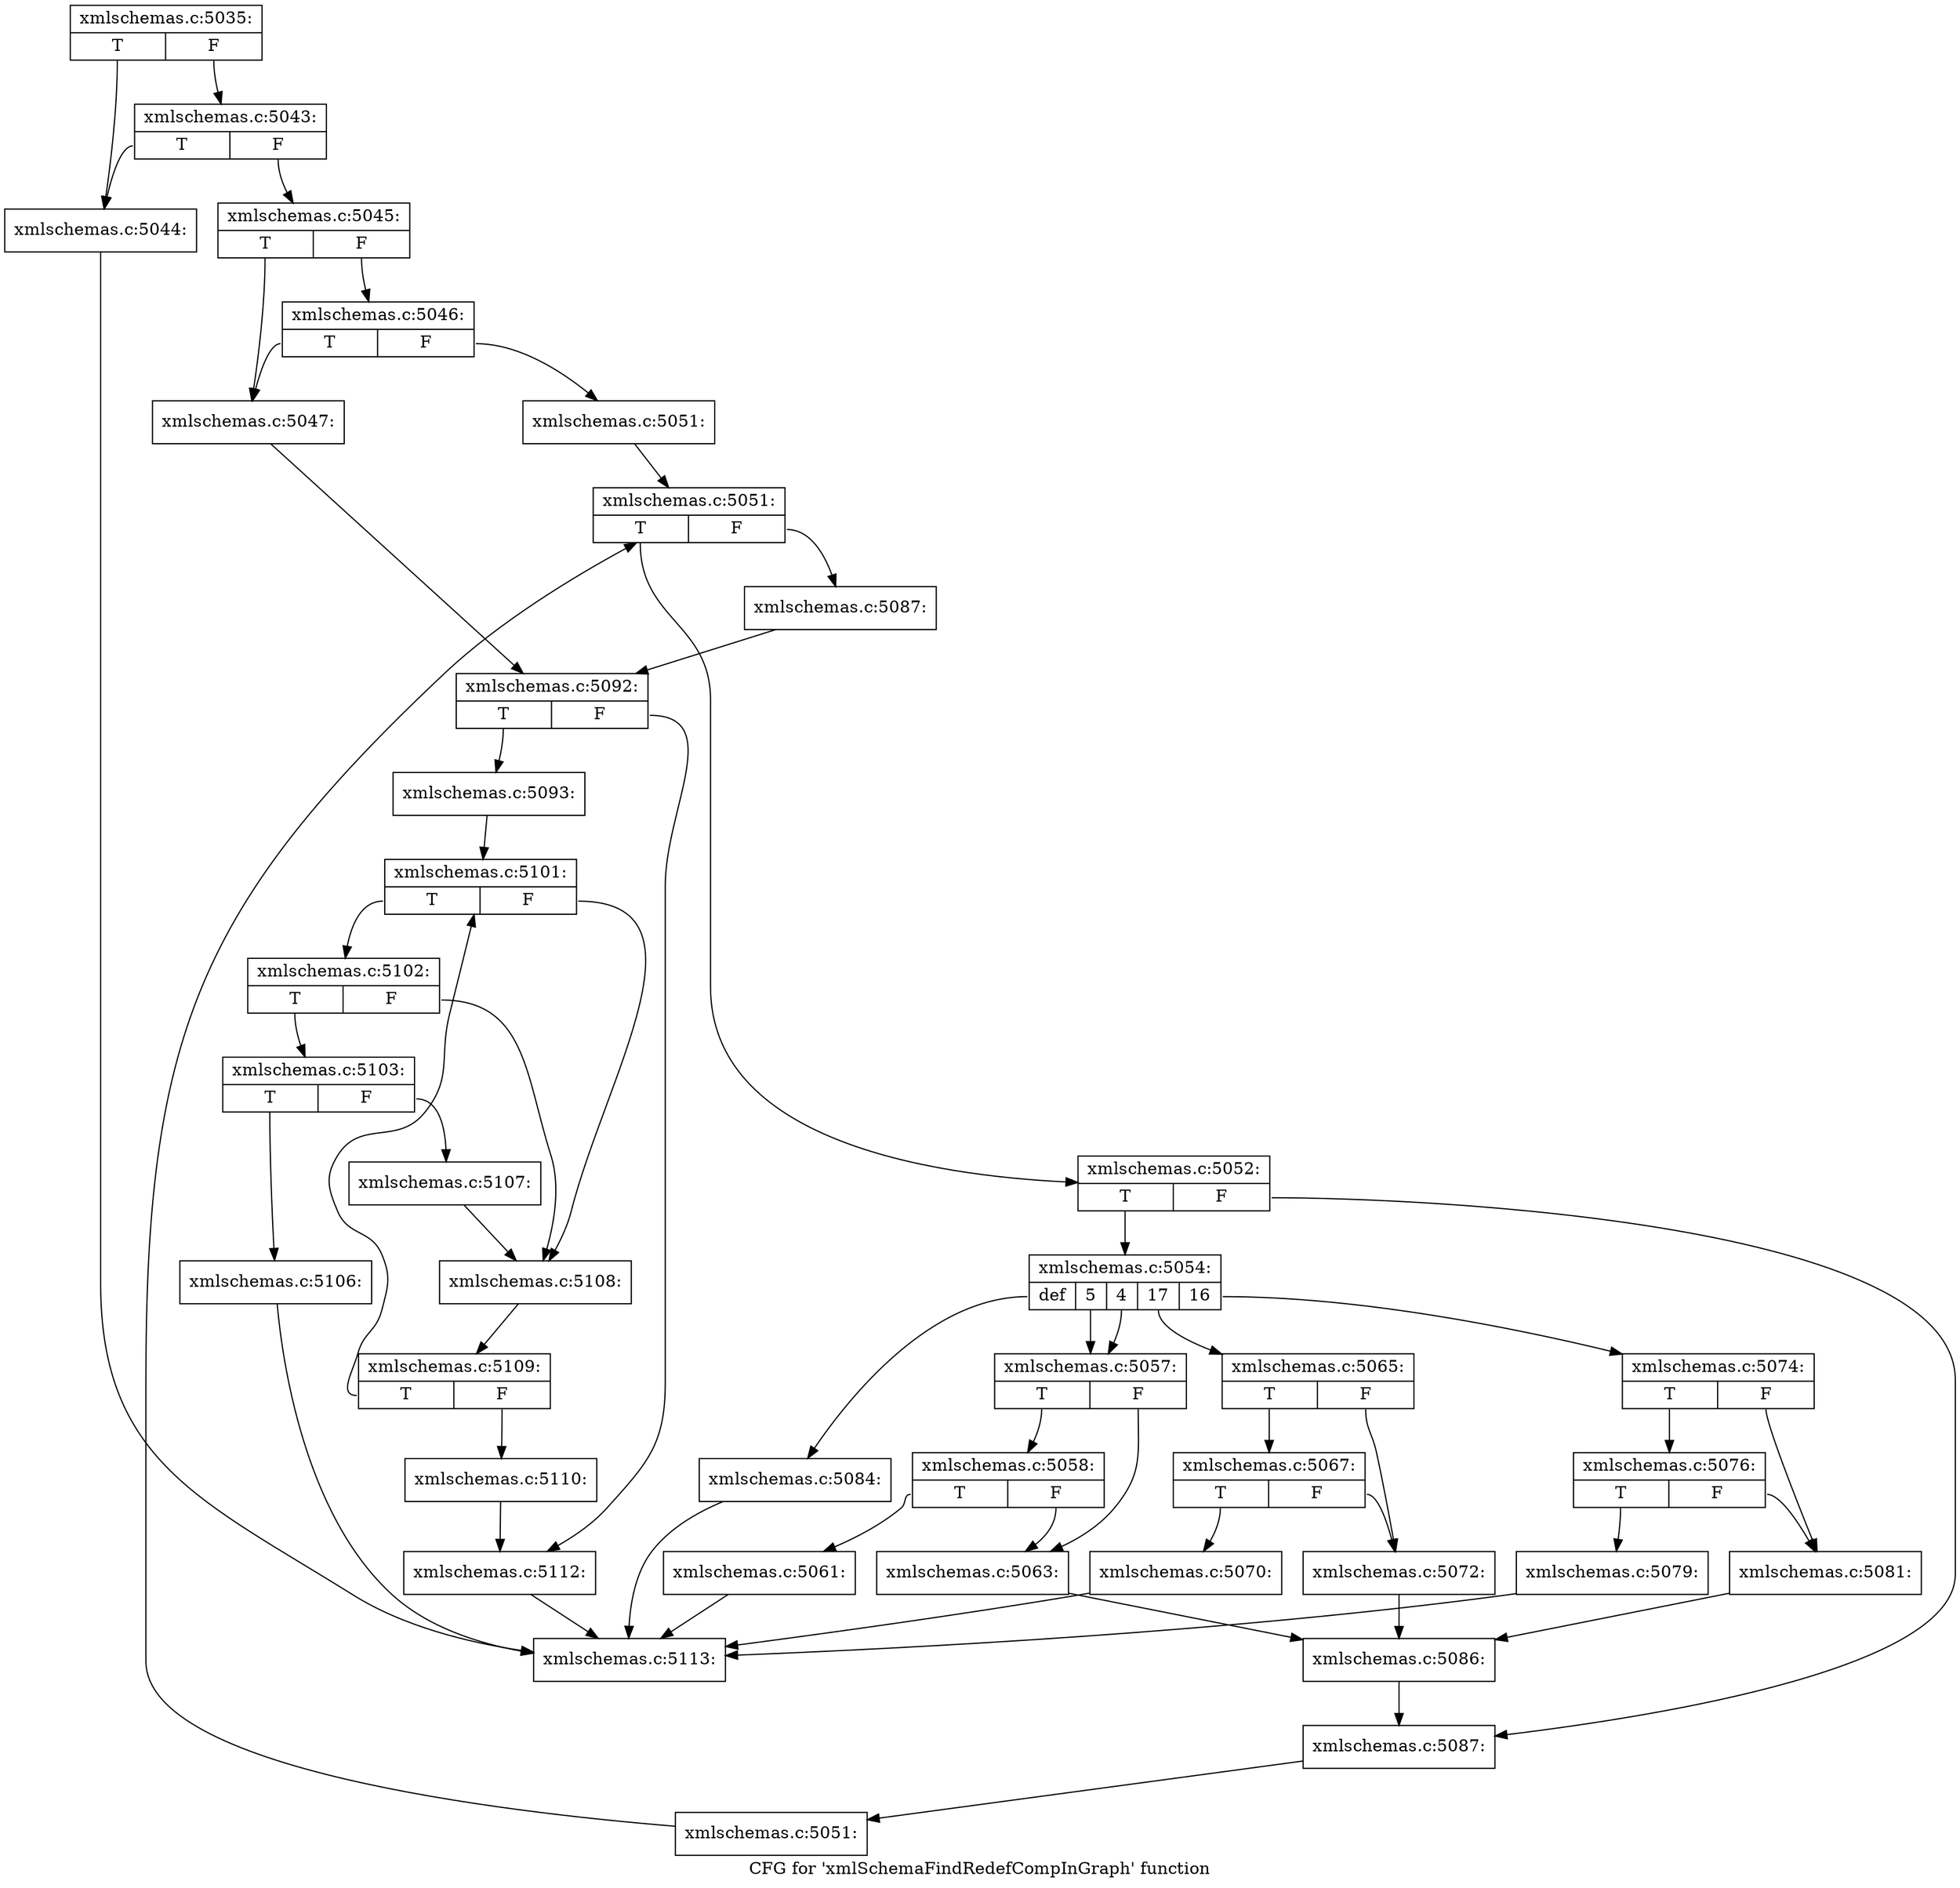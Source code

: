 digraph "CFG for 'xmlSchemaFindRedefCompInGraph' function" {
	label="CFG for 'xmlSchemaFindRedefCompInGraph' function";

	Node0x5035a60 [shape=record,label="{xmlschemas.c:5035:|{<s0>T|<s1>F}}"];
	Node0x5035a60:s0 -> Node0x5048b50;
	Node0x5035a60:s1 -> Node0x5048bf0;
	Node0x5048bf0 [shape=record,label="{xmlschemas.c:5043:|{<s0>T|<s1>F}}"];
	Node0x5048bf0:s0 -> Node0x5048b50;
	Node0x5048bf0:s1 -> Node0x5048ba0;
	Node0x5048b50 [shape=record,label="{xmlschemas.c:5044:}"];
	Node0x5048b50 -> Node0x5047040;
	Node0x5048ba0 [shape=record,label="{xmlschemas.c:5045:|{<s0>T|<s1>F}}"];
	Node0x5048ba0:s0 -> Node0x50492b0;
	Node0x5048ba0:s1 -> Node0x5049350;
	Node0x5049350 [shape=record,label="{xmlschemas.c:5046:|{<s0>T|<s1>F}}"];
	Node0x5049350:s0 -> Node0x50492b0;
	Node0x5049350:s1 -> Node0x5049300;
	Node0x50492b0 [shape=record,label="{xmlschemas.c:5047:}"];
	Node0x50492b0 -> Node0x5049ad0;
	Node0x5049300 [shape=record,label="{xmlschemas.c:5051:}"];
	Node0x5049300 -> Node0x504a690;
	Node0x504a690 [shape=record,label="{xmlschemas.c:5051:|{<s0>T|<s1>F}}"];
	Node0x504a690:s0 -> Node0x504a970;
	Node0x504a690:s1 -> Node0x504a4f0;
	Node0x504a970 [shape=record,label="{xmlschemas.c:5052:|{<s0>T|<s1>F}}"];
	Node0x504a970:s0 -> Node0x504b4c0;
	Node0x504a970:s1 -> Node0x504b510;
	Node0x504b4c0 [shape=record,label="{xmlschemas.c:5054:|{<s0>def|<s1>5|<s2>4|<s3>17|<s4>16}}"];
	Node0x504b4c0:s0 -> Node0x504ba70;
	Node0x504b4c0:s1 -> Node0x504bdb0;
	Node0x504b4c0:s2 -> Node0x504bdb0;
	Node0x504b4c0:s3 -> Node0x504cad0;
	Node0x504b4c0:s4 -> Node0x504d7f0;
	Node0x504bdb0 [shape=record,label="{xmlschemas.c:5057:|{<s0>T|<s1>F}}"];
	Node0x504bdb0:s0 -> Node0x504bf40;
	Node0x504bdb0:s1 -> Node0x504bef0;
	Node0x504bf40 [shape=record,label="{xmlschemas.c:5058:|{<s0>T|<s1>F}}"];
	Node0x504bf40:s0 -> Node0x504bea0;
	Node0x504bf40:s1 -> Node0x504bef0;
	Node0x504bea0 [shape=record,label="{xmlschemas.c:5061:}"];
	Node0x504bea0 -> Node0x5047040;
	Node0x504bef0 [shape=record,label="{xmlschemas.c:5063:}"];
	Node0x504bef0 -> Node0x504b9f0;
	Node0x504cad0 [shape=record,label="{xmlschemas.c:5065:|{<s0>T|<s1>F}}"];
	Node0x504cad0:s0 -> Node0x504cc60;
	Node0x504cad0:s1 -> Node0x504cc10;
	Node0x504cc60 [shape=record,label="{xmlschemas.c:5067:|{<s0>T|<s1>F}}"];
	Node0x504cc60:s0 -> Node0x504cbc0;
	Node0x504cc60:s1 -> Node0x504cc10;
	Node0x504cbc0 [shape=record,label="{xmlschemas.c:5070:}"];
	Node0x504cbc0 -> Node0x5047040;
	Node0x504cc10 [shape=record,label="{xmlschemas.c:5072:}"];
	Node0x504cc10 -> Node0x504b9f0;
	Node0x504d7f0 [shape=record,label="{xmlschemas.c:5074:|{<s0>T|<s1>F}}"];
	Node0x504d7f0:s0 -> Node0x504d980;
	Node0x504d7f0:s1 -> Node0x504d930;
	Node0x504d980 [shape=record,label="{xmlschemas.c:5076:|{<s0>T|<s1>F}}"];
	Node0x504d980:s0 -> Node0x504d8e0;
	Node0x504d980:s1 -> Node0x504d930;
	Node0x504d8e0 [shape=record,label="{xmlschemas.c:5079:}"];
	Node0x504d8e0 -> Node0x5047040;
	Node0x504d930 [shape=record,label="{xmlschemas.c:5081:}"];
	Node0x504d930 -> Node0x504b9f0;
	Node0x504ba70 [shape=record,label="{xmlschemas.c:5084:}"];
	Node0x504ba70 -> Node0x5047040;
	Node0x504b9f0 [shape=record,label="{xmlschemas.c:5086:}"];
	Node0x504b9f0 -> Node0x504b510;
	Node0x504b510 [shape=record,label="{xmlschemas.c:5087:}"];
	Node0x504b510 -> Node0x504a8e0;
	Node0x504a8e0 [shape=record,label="{xmlschemas.c:5051:}"];
	Node0x504a8e0 -> Node0x504a690;
	Node0x504a4f0 [shape=record,label="{xmlschemas.c:5087:}"];
	Node0x504a4f0 -> Node0x5049ad0;
	Node0x5049ad0 [shape=record,label="{xmlschemas.c:5092:|{<s0>T|<s1>F}}"];
	Node0x5049ad0:s0 -> Node0x504ebb0;
	Node0x5049ad0:s1 -> Node0x504ec00;
	Node0x504ebb0 [shape=record,label="{xmlschemas.c:5093:}"];
	Node0x504ebb0 -> Node0x504f8f0;
	Node0x504f8f0 [shape=record,label="{xmlschemas.c:5101:|{<s0>T|<s1>F}}"];
	Node0x504f8f0:s0 -> Node0x504fcc0;
	Node0x504f8f0:s1 -> Node0x504fc70;
	Node0x504fcc0 [shape=record,label="{xmlschemas.c:5102:|{<s0>T|<s1>F}}"];
	Node0x504fcc0:s0 -> Node0x504fc20;
	Node0x504fcc0:s1 -> Node0x504fc70;
	Node0x504fc20 [shape=record,label="{xmlschemas.c:5103:|{<s0>T|<s1>F}}"];
	Node0x504fc20:s0 -> Node0x5050b40;
	Node0x504fc20:s1 -> Node0x5050b90;
	Node0x5050b40 [shape=record,label="{xmlschemas.c:5106:}"];
	Node0x5050b40 -> Node0x5047040;
	Node0x5050b90 [shape=record,label="{xmlschemas.c:5107:}"];
	Node0x5050b90 -> Node0x504fc70;
	Node0x504fc70 [shape=record,label="{xmlschemas.c:5108:}"];
	Node0x504fc70 -> Node0x504f8a0;
	Node0x504f8a0 [shape=record,label="{xmlschemas.c:5109:|{<s0>T|<s1>F}}"];
	Node0x504f8a0:s0 -> Node0x504f8f0;
	Node0x504f8a0:s1 -> Node0x504f850;
	Node0x504f850 [shape=record,label="{xmlschemas.c:5110:}"];
	Node0x504f850 -> Node0x504ec00;
	Node0x504ec00 [shape=record,label="{xmlschemas.c:5112:}"];
	Node0x504ec00 -> Node0x5047040;
	Node0x5047040 [shape=record,label="{xmlschemas.c:5113:}"];
}
